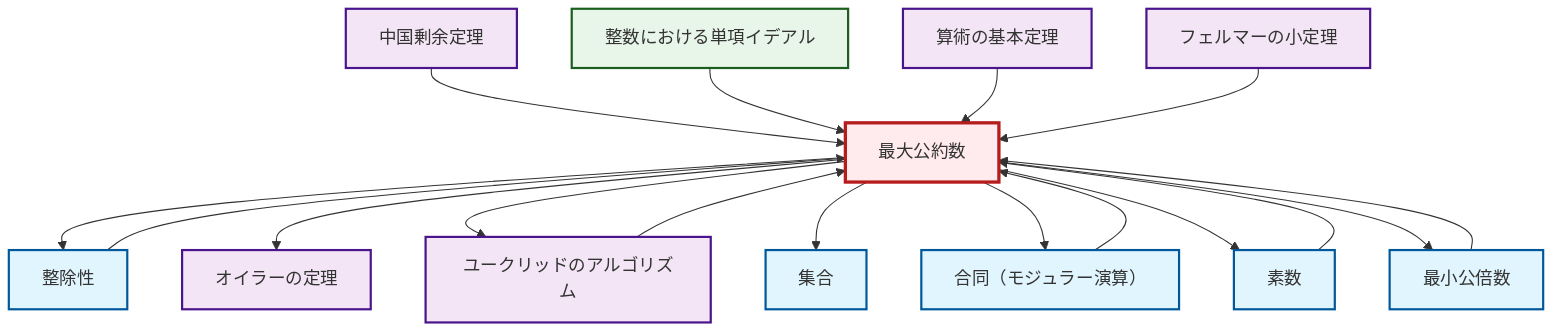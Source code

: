 graph TD
    classDef definition fill:#e1f5fe,stroke:#01579b,stroke-width:2px
    classDef theorem fill:#f3e5f5,stroke:#4a148c,stroke-width:2px
    classDef axiom fill:#fff3e0,stroke:#e65100,stroke-width:2px
    classDef example fill:#e8f5e9,stroke:#1b5e20,stroke-width:2px
    classDef current fill:#ffebee,stroke:#b71c1c,stroke-width:3px
    def-gcd["最大公約数"]:::definition
    thm-fundamental-arithmetic["算術の基本定理"]:::theorem
    def-lcm["最小公倍数"]:::definition
    ex-principal-ideal["整数における単項イデアル"]:::example
    thm-euler["オイラーの定理"]:::theorem
    def-congruence["合同（モジュラー演算）"]:::definition
    def-divisibility["整除性"]:::definition
    thm-euclidean-algorithm["ユークリッドのアルゴリズム"]:::theorem
    thm-chinese-remainder["中国剰余定理"]:::theorem
    def-set["集合"]:::definition
    def-prime["素数"]:::definition
    thm-fermat-little["フェルマーの小定理"]:::theorem
    thm-chinese-remainder --> def-gcd
    def-gcd --> def-divisibility
    def-gcd --> thm-euler
    ex-principal-ideal --> def-gcd
    thm-fundamental-arithmetic --> def-gcd
    def-gcd --> thm-euclidean-algorithm
    thm-euclidean-algorithm --> def-gcd
    def-congruence --> def-gcd
    def-gcd --> def-set
    def-prime --> def-gcd
    def-divisibility --> def-gcd
    def-gcd --> def-congruence
    def-lcm --> def-gcd
    def-gcd --> def-prime
    def-gcd --> def-lcm
    thm-fermat-little --> def-gcd
    class def-gcd current